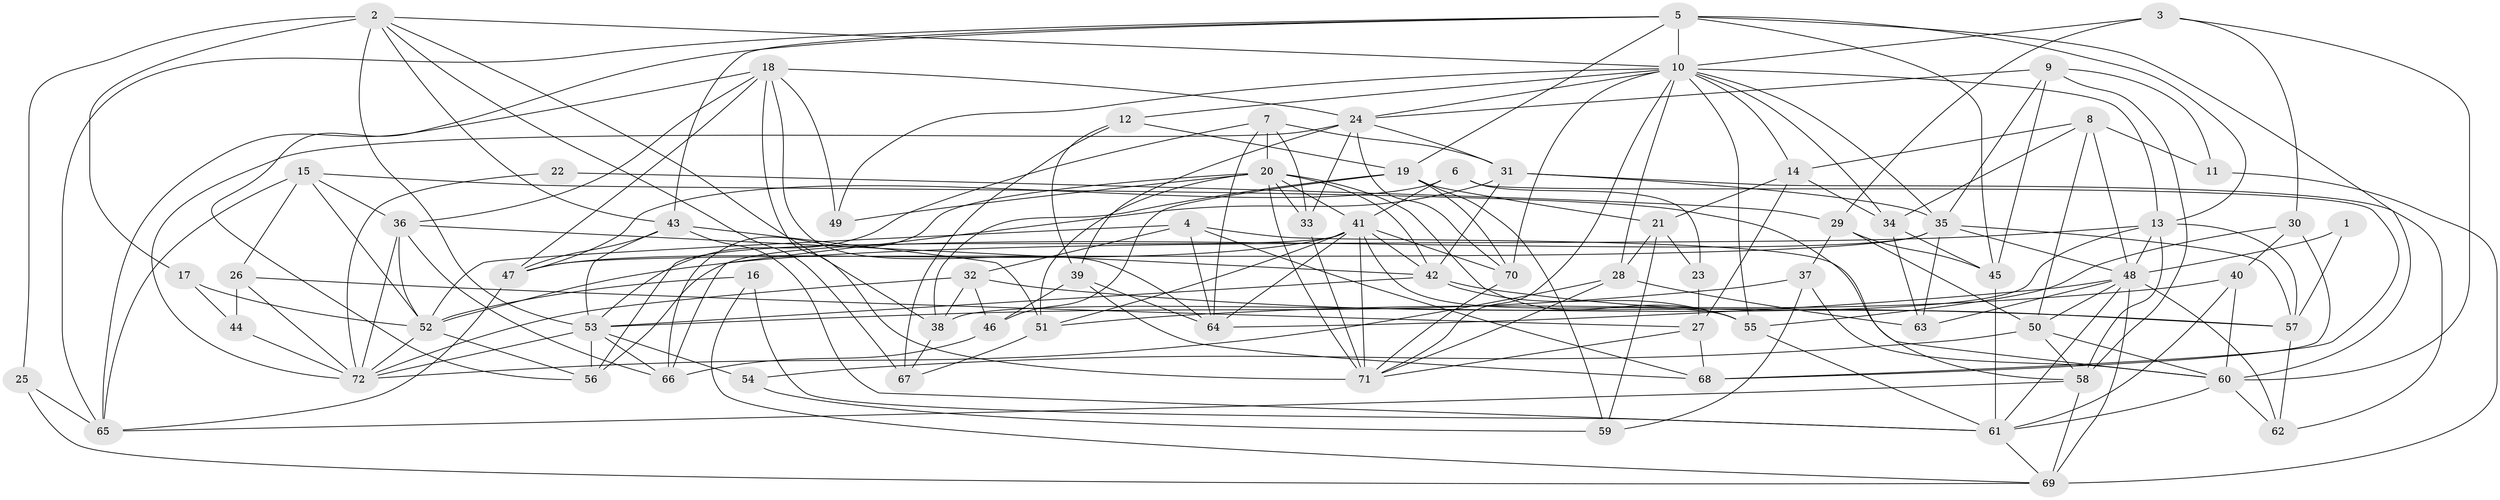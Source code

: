 // original degree distribution, {3: 0.2867132867132867, 5: 0.20279720279720279, 4: 0.2097902097902098, 2: 0.13986013986013987, 6: 0.1258741258741259, 8: 0.006993006993006993, 7: 0.027972027972027972}
// Generated by graph-tools (version 1.1) at 2025/01/03/09/25 03:01:59]
// undirected, 72 vertices, 199 edges
graph export_dot {
graph [start="1"]
  node [color=gray90,style=filled];
  1;
  2;
  3;
  4;
  5;
  6;
  7;
  8;
  9;
  10;
  11;
  12;
  13;
  14;
  15;
  16;
  17;
  18;
  19;
  20;
  21;
  22;
  23;
  24;
  25;
  26;
  27;
  28;
  29;
  30;
  31;
  32;
  33;
  34;
  35;
  36;
  37;
  38;
  39;
  40;
  41;
  42;
  43;
  44;
  45;
  46;
  47;
  48;
  49;
  50;
  51;
  52;
  53;
  54;
  55;
  56;
  57;
  58;
  59;
  60;
  61;
  62;
  63;
  64;
  65;
  66;
  67;
  68;
  69;
  70;
  71;
  72;
  1 -- 48 [weight=1.0];
  1 -- 57 [weight=1.0];
  2 -- 10 [weight=1.0];
  2 -- 17 [weight=1.0];
  2 -- 25 [weight=1.0];
  2 -- 38 [weight=1.0];
  2 -- 43 [weight=1.0];
  2 -- 53 [weight=1.0];
  2 -- 67 [weight=1.0];
  3 -- 10 [weight=2.0];
  3 -- 29 [weight=1.0];
  3 -- 30 [weight=2.0];
  3 -- 60 [weight=1.0];
  4 -- 32 [weight=1.0];
  4 -- 52 [weight=1.0];
  4 -- 60 [weight=1.0];
  4 -- 64 [weight=1.0];
  4 -- 68 [weight=1.0];
  5 -- 10 [weight=1.0];
  5 -- 13 [weight=1.0];
  5 -- 19 [weight=1.0];
  5 -- 43 [weight=1.0];
  5 -- 45 [weight=2.0];
  5 -- 56 [weight=1.0];
  5 -- 60 [weight=1.0];
  5 -- 65 [weight=1.0];
  6 -- 23 [weight=1.0];
  6 -- 41 [weight=1.0];
  6 -- 47 [weight=1.0];
  6 -- 68 [weight=1.0];
  7 -- 20 [weight=1.0];
  7 -- 31 [weight=1.0];
  7 -- 33 [weight=1.0];
  7 -- 53 [weight=1.0];
  7 -- 64 [weight=1.0];
  8 -- 11 [weight=1.0];
  8 -- 14 [weight=1.0];
  8 -- 34 [weight=1.0];
  8 -- 48 [weight=1.0];
  8 -- 50 [weight=1.0];
  9 -- 11 [weight=1.0];
  9 -- 24 [weight=1.0];
  9 -- 35 [weight=1.0];
  9 -- 45 [weight=1.0];
  9 -- 58 [weight=1.0];
  10 -- 12 [weight=1.0];
  10 -- 13 [weight=1.0];
  10 -- 14 [weight=1.0];
  10 -- 24 [weight=1.0];
  10 -- 28 [weight=1.0];
  10 -- 34 [weight=1.0];
  10 -- 35 [weight=1.0];
  10 -- 49 [weight=1.0];
  10 -- 55 [weight=1.0];
  10 -- 70 [weight=1.0];
  10 -- 71 [weight=1.0];
  11 -- 69 [weight=1.0];
  12 -- 19 [weight=1.0];
  12 -- 39 [weight=1.0];
  12 -- 67 [weight=1.0];
  13 -- 38 [weight=1.0];
  13 -- 48 [weight=2.0];
  13 -- 52 [weight=1.0];
  13 -- 57 [weight=1.0];
  13 -- 58 [weight=1.0];
  14 -- 21 [weight=1.0];
  14 -- 27 [weight=1.0];
  14 -- 34 [weight=1.0];
  15 -- 26 [weight=1.0];
  15 -- 36 [weight=1.0];
  15 -- 52 [weight=1.0];
  15 -- 58 [weight=1.0];
  15 -- 65 [weight=1.0];
  16 -- 52 [weight=1.0];
  16 -- 61 [weight=2.0];
  16 -- 69 [weight=1.0];
  17 -- 44 [weight=1.0];
  17 -- 52 [weight=1.0];
  18 -- 24 [weight=1.0];
  18 -- 36 [weight=1.0];
  18 -- 47 [weight=1.0];
  18 -- 49 [weight=1.0];
  18 -- 64 [weight=1.0];
  18 -- 65 [weight=1.0];
  18 -- 71 [weight=1.0];
  19 -- 21 [weight=1.0];
  19 -- 38 [weight=2.0];
  19 -- 46 [weight=1.0];
  19 -- 59 [weight=1.0];
  19 -- 70 [weight=1.0];
  20 -- 33 [weight=1.0];
  20 -- 41 [weight=2.0];
  20 -- 42 [weight=1.0];
  20 -- 49 [weight=1.0];
  20 -- 51 [weight=1.0];
  20 -- 55 [weight=1.0];
  20 -- 66 [weight=1.0];
  20 -- 71 [weight=1.0];
  21 -- 23 [weight=1.0];
  21 -- 28 [weight=2.0];
  21 -- 59 [weight=1.0];
  22 -- 29 [weight=1.0];
  22 -- 72 [weight=1.0];
  23 -- 27 [weight=1.0];
  24 -- 31 [weight=1.0];
  24 -- 33 [weight=1.0];
  24 -- 39 [weight=1.0];
  24 -- 70 [weight=1.0];
  24 -- 72 [weight=1.0];
  25 -- 65 [weight=1.0];
  25 -- 69 [weight=1.0];
  26 -- 27 [weight=1.0];
  26 -- 44 [weight=1.0];
  26 -- 72 [weight=1.0];
  27 -- 68 [weight=1.0];
  27 -- 71 [weight=1.0];
  28 -- 63 [weight=1.0];
  28 -- 71 [weight=1.0];
  28 -- 72 [weight=1.0];
  29 -- 37 [weight=1.0];
  29 -- 45 [weight=2.0];
  29 -- 50 [weight=1.0];
  30 -- 40 [weight=1.0];
  30 -- 55 [weight=1.0];
  30 -- 68 [weight=2.0];
  31 -- 35 [weight=1.0];
  31 -- 42 [weight=1.0];
  31 -- 62 [weight=1.0];
  31 -- 66 [weight=1.0];
  32 -- 38 [weight=1.0];
  32 -- 46 [weight=1.0];
  32 -- 57 [weight=1.0];
  32 -- 72 [weight=1.0];
  33 -- 71 [weight=2.0];
  34 -- 45 [weight=1.0];
  34 -- 63 [weight=1.0];
  35 -- 47 [weight=1.0];
  35 -- 48 [weight=1.0];
  35 -- 56 [weight=1.0];
  35 -- 57 [weight=1.0];
  35 -- 63 [weight=1.0];
  36 -- 42 [weight=1.0];
  36 -- 52 [weight=1.0];
  36 -- 66 [weight=1.0];
  36 -- 72 [weight=1.0];
  37 -- 53 [weight=1.0];
  37 -- 59 [weight=1.0];
  37 -- 60 [weight=1.0];
  38 -- 67 [weight=1.0];
  39 -- 46 [weight=1.0];
  39 -- 64 [weight=1.0];
  39 -- 68 [weight=1.0];
  40 -- 51 [weight=1.0];
  40 -- 60 [weight=1.0];
  40 -- 61 [weight=1.0];
  41 -- 42 [weight=1.0];
  41 -- 47 [weight=1.0];
  41 -- 51 [weight=1.0];
  41 -- 55 [weight=1.0];
  41 -- 56 [weight=1.0];
  41 -- 64 [weight=1.0];
  41 -- 70 [weight=1.0];
  41 -- 71 [weight=2.0];
  42 -- 53 [weight=1.0];
  42 -- 55 [weight=1.0];
  42 -- 57 [weight=1.0];
  43 -- 47 [weight=1.0];
  43 -- 51 [weight=1.0];
  43 -- 53 [weight=1.0];
  43 -- 61 [weight=1.0];
  44 -- 72 [weight=1.0];
  45 -- 61 [weight=1.0];
  46 -- 66 [weight=1.0];
  47 -- 65 [weight=1.0];
  48 -- 50 [weight=1.0];
  48 -- 61 [weight=1.0];
  48 -- 62 [weight=1.0];
  48 -- 63 [weight=1.0];
  48 -- 64 [weight=1.0];
  48 -- 69 [weight=1.0];
  50 -- 54 [weight=1.0];
  50 -- 58 [weight=2.0];
  50 -- 60 [weight=1.0];
  51 -- 67 [weight=1.0];
  52 -- 56 [weight=1.0];
  52 -- 72 [weight=1.0];
  53 -- 54 [weight=1.0];
  53 -- 56 [weight=1.0];
  53 -- 66 [weight=1.0];
  53 -- 72 [weight=1.0];
  54 -- 59 [weight=1.0];
  55 -- 61 [weight=1.0];
  57 -- 62 [weight=1.0];
  58 -- 65 [weight=1.0];
  58 -- 69 [weight=1.0];
  60 -- 61 [weight=1.0];
  60 -- 62 [weight=1.0];
  61 -- 69 [weight=1.0];
  70 -- 71 [weight=1.0];
}
